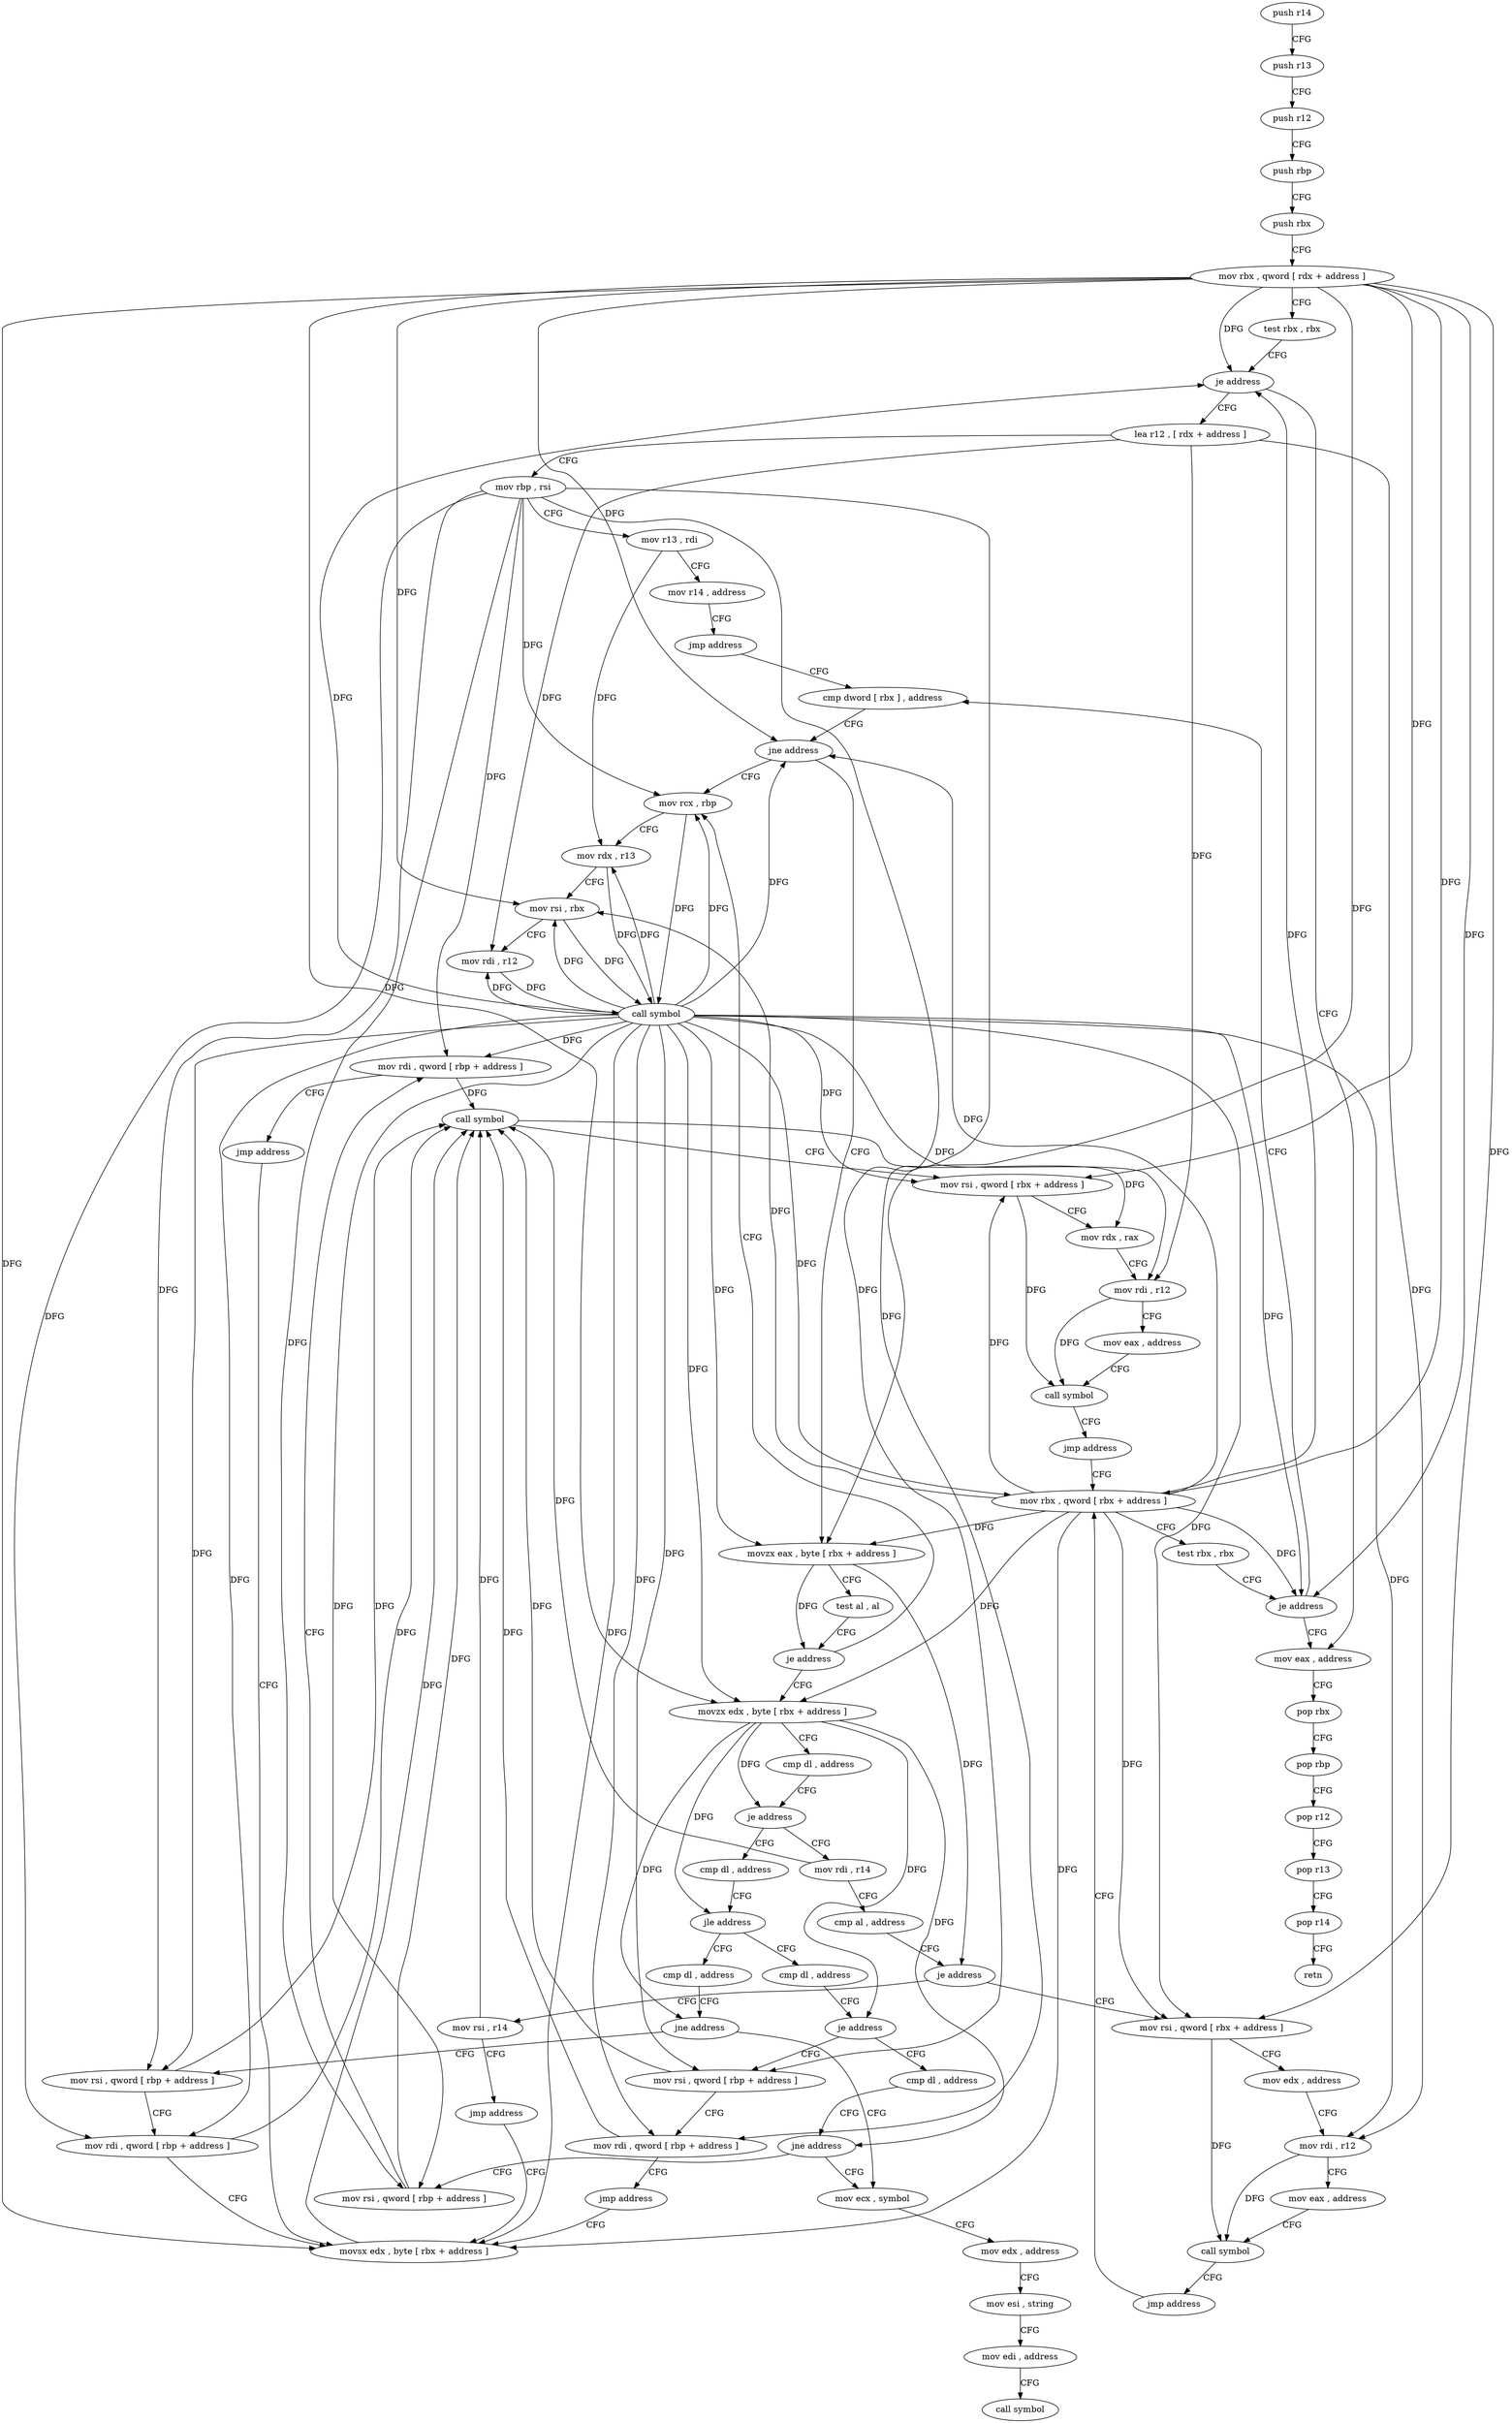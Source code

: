 digraph "func" {
"4238243" [label = "push r14" ]
"4238245" [label = "push r13" ]
"4238247" [label = "push r12" ]
"4238249" [label = "push rbp" ]
"4238250" [label = "push rbx" ]
"4238251" [label = "mov rbx , qword [ rdx + address ]" ]
"4238255" [label = "test rbx , rbx" ]
"4238258" [label = "je address" ]
"4238481" [label = "mov eax , address" ]
"4238264" [label = "lea r12 , [ rdx + address ]" ]
"4238486" [label = "pop rbx" ]
"4238487" [label = "pop rbp" ]
"4238488" [label = "pop r12" ]
"4238490" [label = "pop r13" ]
"4238492" [label = "pop r14" ]
"4238494" [label = "retn" ]
"4238268" [label = "mov rbp , rsi" ]
"4238271" [label = "mov r13 , rdi" ]
"4238274" [label = "mov r14 , address" ]
"4238281" [label = "jmp address" ]
"4238427" [label = "cmp dword [ rbx ] , address" ]
"4238430" [label = "jne address" ]
"4238401" [label = "mov rcx , rbp" ]
"4238432" [label = "movzx eax , byte [ rbx + address ]" ]
"4238404" [label = "mov rdx , r13" ]
"4238407" [label = "mov rsi , rbx" ]
"4238410" [label = "mov rdi , r12" ]
"4238413" [label = "call symbol" ]
"4238418" [label = "mov rbx , qword [ rbx + address ]" ]
"4238436" [label = "test al , al" ]
"4238438" [label = "je address" ]
"4238440" [label = "movzx edx , byte [ rbx + address ]" ]
"4238444" [label = "cmp dl , address" ]
"4238447" [label = "je address" ]
"4238330" [label = "mov rdi , r14" ]
"4238449" [label = "cmp dl , address" ]
"4238333" [label = "cmp al , address" ]
"4238335" [label = "je address" ]
"4238396" [label = "mov rsi , r14" ]
"4238337" [label = "mov rsi , qword [ rbx + address ]" ]
"4238452" [label = "jle address" ]
"4238286" [label = "cmp dl , address" ]
"4238458" [label = "cmp dl , address" ]
"4238399" [label = "jmp address" ]
"4238299" [label = "movsx edx , byte [ rbx + address ]" ]
"4238341" [label = "mov edx , address" ]
"4238346" [label = "mov rdi , r12" ]
"4238349" [label = "mov eax , address" ]
"4238354" [label = "call symbol" ]
"4238359" [label = "jmp address" ]
"4238289" [label = "jne address" ]
"4238371" [label = "mov ecx , symbol" ]
"4238291" [label = "mov rsi , qword [ rbp + address ]" ]
"4238461" [label = "je address" ]
"4238361" [label = "mov rsi , qword [ rbp + address ]" ]
"4238463" [label = "cmp dl , address" ]
"4238303" [label = "call symbol" ]
"4238308" [label = "mov rsi , qword [ rbx + address ]" ]
"4238312" [label = "mov rdx , rax" ]
"4238315" [label = "mov rdi , r12" ]
"4238318" [label = "mov eax , address" ]
"4238323" [label = "call symbol" ]
"4238328" [label = "jmp address" ]
"4238422" [label = "test rbx , rbx" ]
"4238425" [label = "je address" ]
"4238376" [label = "mov edx , address" ]
"4238381" [label = "mov esi , string" ]
"4238386" [label = "mov edi , address" ]
"4238391" [label = "call symbol" ]
"4238295" [label = "mov rdi , qword [ rbp + address ]" ]
"4238365" [label = "mov rdi , qword [ rbp + address ]" ]
"4238369" [label = "jmp address" ]
"4238466" [label = "jne address" ]
"4238468" [label = "mov rsi , qword [ rbp + address ]" ]
"4238472" [label = "mov rdi , qword [ rbp + address ]" ]
"4238476" [label = "jmp address" ]
"4238243" -> "4238245" [ label = "CFG" ]
"4238245" -> "4238247" [ label = "CFG" ]
"4238247" -> "4238249" [ label = "CFG" ]
"4238249" -> "4238250" [ label = "CFG" ]
"4238250" -> "4238251" [ label = "CFG" ]
"4238251" -> "4238255" [ label = "CFG" ]
"4238251" -> "4238258" [ label = "DFG" ]
"4238251" -> "4238430" [ label = "DFG" ]
"4238251" -> "4238407" [ label = "DFG" ]
"4238251" -> "4238432" [ label = "DFG" ]
"4238251" -> "4238418" [ label = "DFG" ]
"4238251" -> "4238425" [ label = "DFG" ]
"4238251" -> "4238440" [ label = "DFG" ]
"4238251" -> "4238337" [ label = "DFG" ]
"4238251" -> "4238299" [ label = "DFG" ]
"4238251" -> "4238308" [ label = "DFG" ]
"4238255" -> "4238258" [ label = "CFG" ]
"4238258" -> "4238481" [ label = "CFG" ]
"4238258" -> "4238264" [ label = "CFG" ]
"4238481" -> "4238486" [ label = "CFG" ]
"4238264" -> "4238268" [ label = "CFG" ]
"4238264" -> "4238410" [ label = "DFG" ]
"4238264" -> "4238346" [ label = "DFG" ]
"4238264" -> "4238315" [ label = "DFG" ]
"4238486" -> "4238487" [ label = "CFG" ]
"4238487" -> "4238488" [ label = "CFG" ]
"4238488" -> "4238490" [ label = "CFG" ]
"4238490" -> "4238492" [ label = "CFG" ]
"4238492" -> "4238494" [ label = "CFG" ]
"4238268" -> "4238271" [ label = "CFG" ]
"4238268" -> "4238401" [ label = "DFG" ]
"4238268" -> "4238291" [ label = "DFG" ]
"4238268" -> "4238295" [ label = "DFG" ]
"4238268" -> "4238361" [ label = "DFG" ]
"4238268" -> "4238365" [ label = "DFG" ]
"4238268" -> "4238468" [ label = "DFG" ]
"4238268" -> "4238472" [ label = "DFG" ]
"4238271" -> "4238274" [ label = "CFG" ]
"4238271" -> "4238404" [ label = "DFG" ]
"4238274" -> "4238281" [ label = "CFG" ]
"4238281" -> "4238427" [ label = "CFG" ]
"4238427" -> "4238430" [ label = "CFG" ]
"4238430" -> "4238401" [ label = "CFG" ]
"4238430" -> "4238432" [ label = "CFG" ]
"4238401" -> "4238404" [ label = "CFG" ]
"4238401" -> "4238413" [ label = "DFG" ]
"4238432" -> "4238436" [ label = "CFG" ]
"4238432" -> "4238438" [ label = "DFG" ]
"4238432" -> "4238335" [ label = "DFG" ]
"4238404" -> "4238407" [ label = "CFG" ]
"4238404" -> "4238413" [ label = "DFG" ]
"4238407" -> "4238410" [ label = "CFG" ]
"4238407" -> "4238413" [ label = "DFG" ]
"4238410" -> "4238413" [ label = "DFG" ]
"4238413" -> "4238418" [ label = "DFG" ]
"4238413" -> "4238258" [ label = "DFG" ]
"4238413" -> "4238430" [ label = "DFG" ]
"4238413" -> "4238401" [ label = "DFG" ]
"4238413" -> "4238404" [ label = "DFG" ]
"4238413" -> "4238407" [ label = "DFG" ]
"4238413" -> "4238410" [ label = "DFG" ]
"4238413" -> "4238432" [ label = "DFG" ]
"4238413" -> "4238425" [ label = "DFG" ]
"4238413" -> "4238440" [ label = "DFG" ]
"4238413" -> "4238337" [ label = "DFG" ]
"4238413" -> "4238299" [ label = "DFG" ]
"4238413" -> "4238308" [ label = "DFG" ]
"4238413" -> "4238291" [ label = "DFG" ]
"4238413" -> "4238295" [ label = "DFG" ]
"4238413" -> "4238361" [ label = "DFG" ]
"4238413" -> "4238365" [ label = "DFG" ]
"4238413" -> "4238468" [ label = "DFG" ]
"4238413" -> "4238472" [ label = "DFG" ]
"4238413" -> "4238346" [ label = "DFG" ]
"4238413" -> "4238315" [ label = "DFG" ]
"4238418" -> "4238422" [ label = "CFG" ]
"4238418" -> "4238258" [ label = "DFG" ]
"4238418" -> "4238430" [ label = "DFG" ]
"4238418" -> "4238407" [ label = "DFG" ]
"4238418" -> "4238432" [ label = "DFG" ]
"4238418" -> "4238425" [ label = "DFG" ]
"4238418" -> "4238440" [ label = "DFG" ]
"4238418" -> "4238337" [ label = "DFG" ]
"4238418" -> "4238299" [ label = "DFG" ]
"4238418" -> "4238308" [ label = "DFG" ]
"4238436" -> "4238438" [ label = "CFG" ]
"4238438" -> "4238401" [ label = "CFG" ]
"4238438" -> "4238440" [ label = "CFG" ]
"4238440" -> "4238444" [ label = "CFG" ]
"4238440" -> "4238447" [ label = "DFG" ]
"4238440" -> "4238452" [ label = "DFG" ]
"4238440" -> "4238289" [ label = "DFG" ]
"4238440" -> "4238461" [ label = "DFG" ]
"4238440" -> "4238466" [ label = "DFG" ]
"4238444" -> "4238447" [ label = "CFG" ]
"4238447" -> "4238330" [ label = "CFG" ]
"4238447" -> "4238449" [ label = "CFG" ]
"4238330" -> "4238333" [ label = "CFG" ]
"4238330" -> "4238303" [ label = "DFG" ]
"4238449" -> "4238452" [ label = "CFG" ]
"4238333" -> "4238335" [ label = "CFG" ]
"4238335" -> "4238396" [ label = "CFG" ]
"4238335" -> "4238337" [ label = "CFG" ]
"4238396" -> "4238399" [ label = "CFG" ]
"4238396" -> "4238303" [ label = "DFG" ]
"4238337" -> "4238341" [ label = "CFG" ]
"4238337" -> "4238354" [ label = "DFG" ]
"4238452" -> "4238286" [ label = "CFG" ]
"4238452" -> "4238458" [ label = "CFG" ]
"4238286" -> "4238289" [ label = "CFG" ]
"4238458" -> "4238461" [ label = "CFG" ]
"4238399" -> "4238299" [ label = "CFG" ]
"4238299" -> "4238303" [ label = "DFG" ]
"4238341" -> "4238346" [ label = "CFG" ]
"4238346" -> "4238349" [ label = "CFG" ]
"4238346" -> "4238354" [ label = "DFG" ]
"4238349" -> "4238354" [ label = "CFG" ]
"4238354" -> "4238359" [ label = "CFG" ]
"4238359" -> "4238418" [ label = "CFG" ]
"4238289" -> "4238371" [ label = "CFG" ]
"4238289" -> "4238291" [ label = "CFG" ]
"4238371" -> "4238376" [ label = "CFG" ]
"4238291" -> "4238295" [ label = "CFG" ]
"4238291" -> "4238303" [ label = "DFG" ]
"4238461" -> "4238361" [ label = "CFG" ]
"4238461" -> "4238463" [ label = "CFG" ]
"4238361" -> "4238365" [ label = "CFG" ]
"4238361" -> "4238303" [ label = "DFG" ]
"4238463" -> "4238466" [ label = "CFG" ]
"4238303" -> "4238308" [ label = "CFG" ]
"4238303" -> "4238312" [ label = "DFG" ]
"4238308" -> "4238312" [ label = "CFG" ]
"4238308" -> "4238323" [ label = "DFG" ]
"4238312" -> "4238315" [ label = "CFG" ]
"4238315" -> "4238318" [ label = "CFG" ]
"4238315" -> "4238323" [ label = "DFG" ]
"4238318" -> "4238323" [ label = "CFG" ]
"4238323" -> "4238328" [ label = "CFG" ]
"4238328" -> "4238418" [ label = "CFG" ]
"4238422" -> "4238425" [ label = "CFG" ]
"4238425" -> "4238481" [ label = "CFG" ]
"4238425" -> "4238427" [ label = "CFG" ]
"4238376" -> "4238381" [ label = "CFG" ]
"4238381" -> "4238386" [ label = "CFG" ]
"4238386" -> "4238391" [ label = "CFG" ]
"4238295" -> "4238299" [ label = "CFG" ]
"4238295" -> "4238303" [ label = "DFG" ]
"4238365" -> "4238369" [ label = "CFG" ]
"4238365" -> "4238303" [ label = "DFG" ]
"4238369" -> "4238299" [ label = "CFG" ]
"4238466" -> "4238371" [ label = "CFG" ]
"4238466" -> "4238468" [ label = "CFG" ]
"4238468" -> "4238472" [ label = "CFG" ]
"4238468" -> "4238303" [ label = "DFG" ]
"4238472" -> "4238476" [ label = "CFG" ]
"4238472" -> "4238303" [ label = "DFG" ]
"4238476" -> "4238299" [ label = "CFG" ]
}
